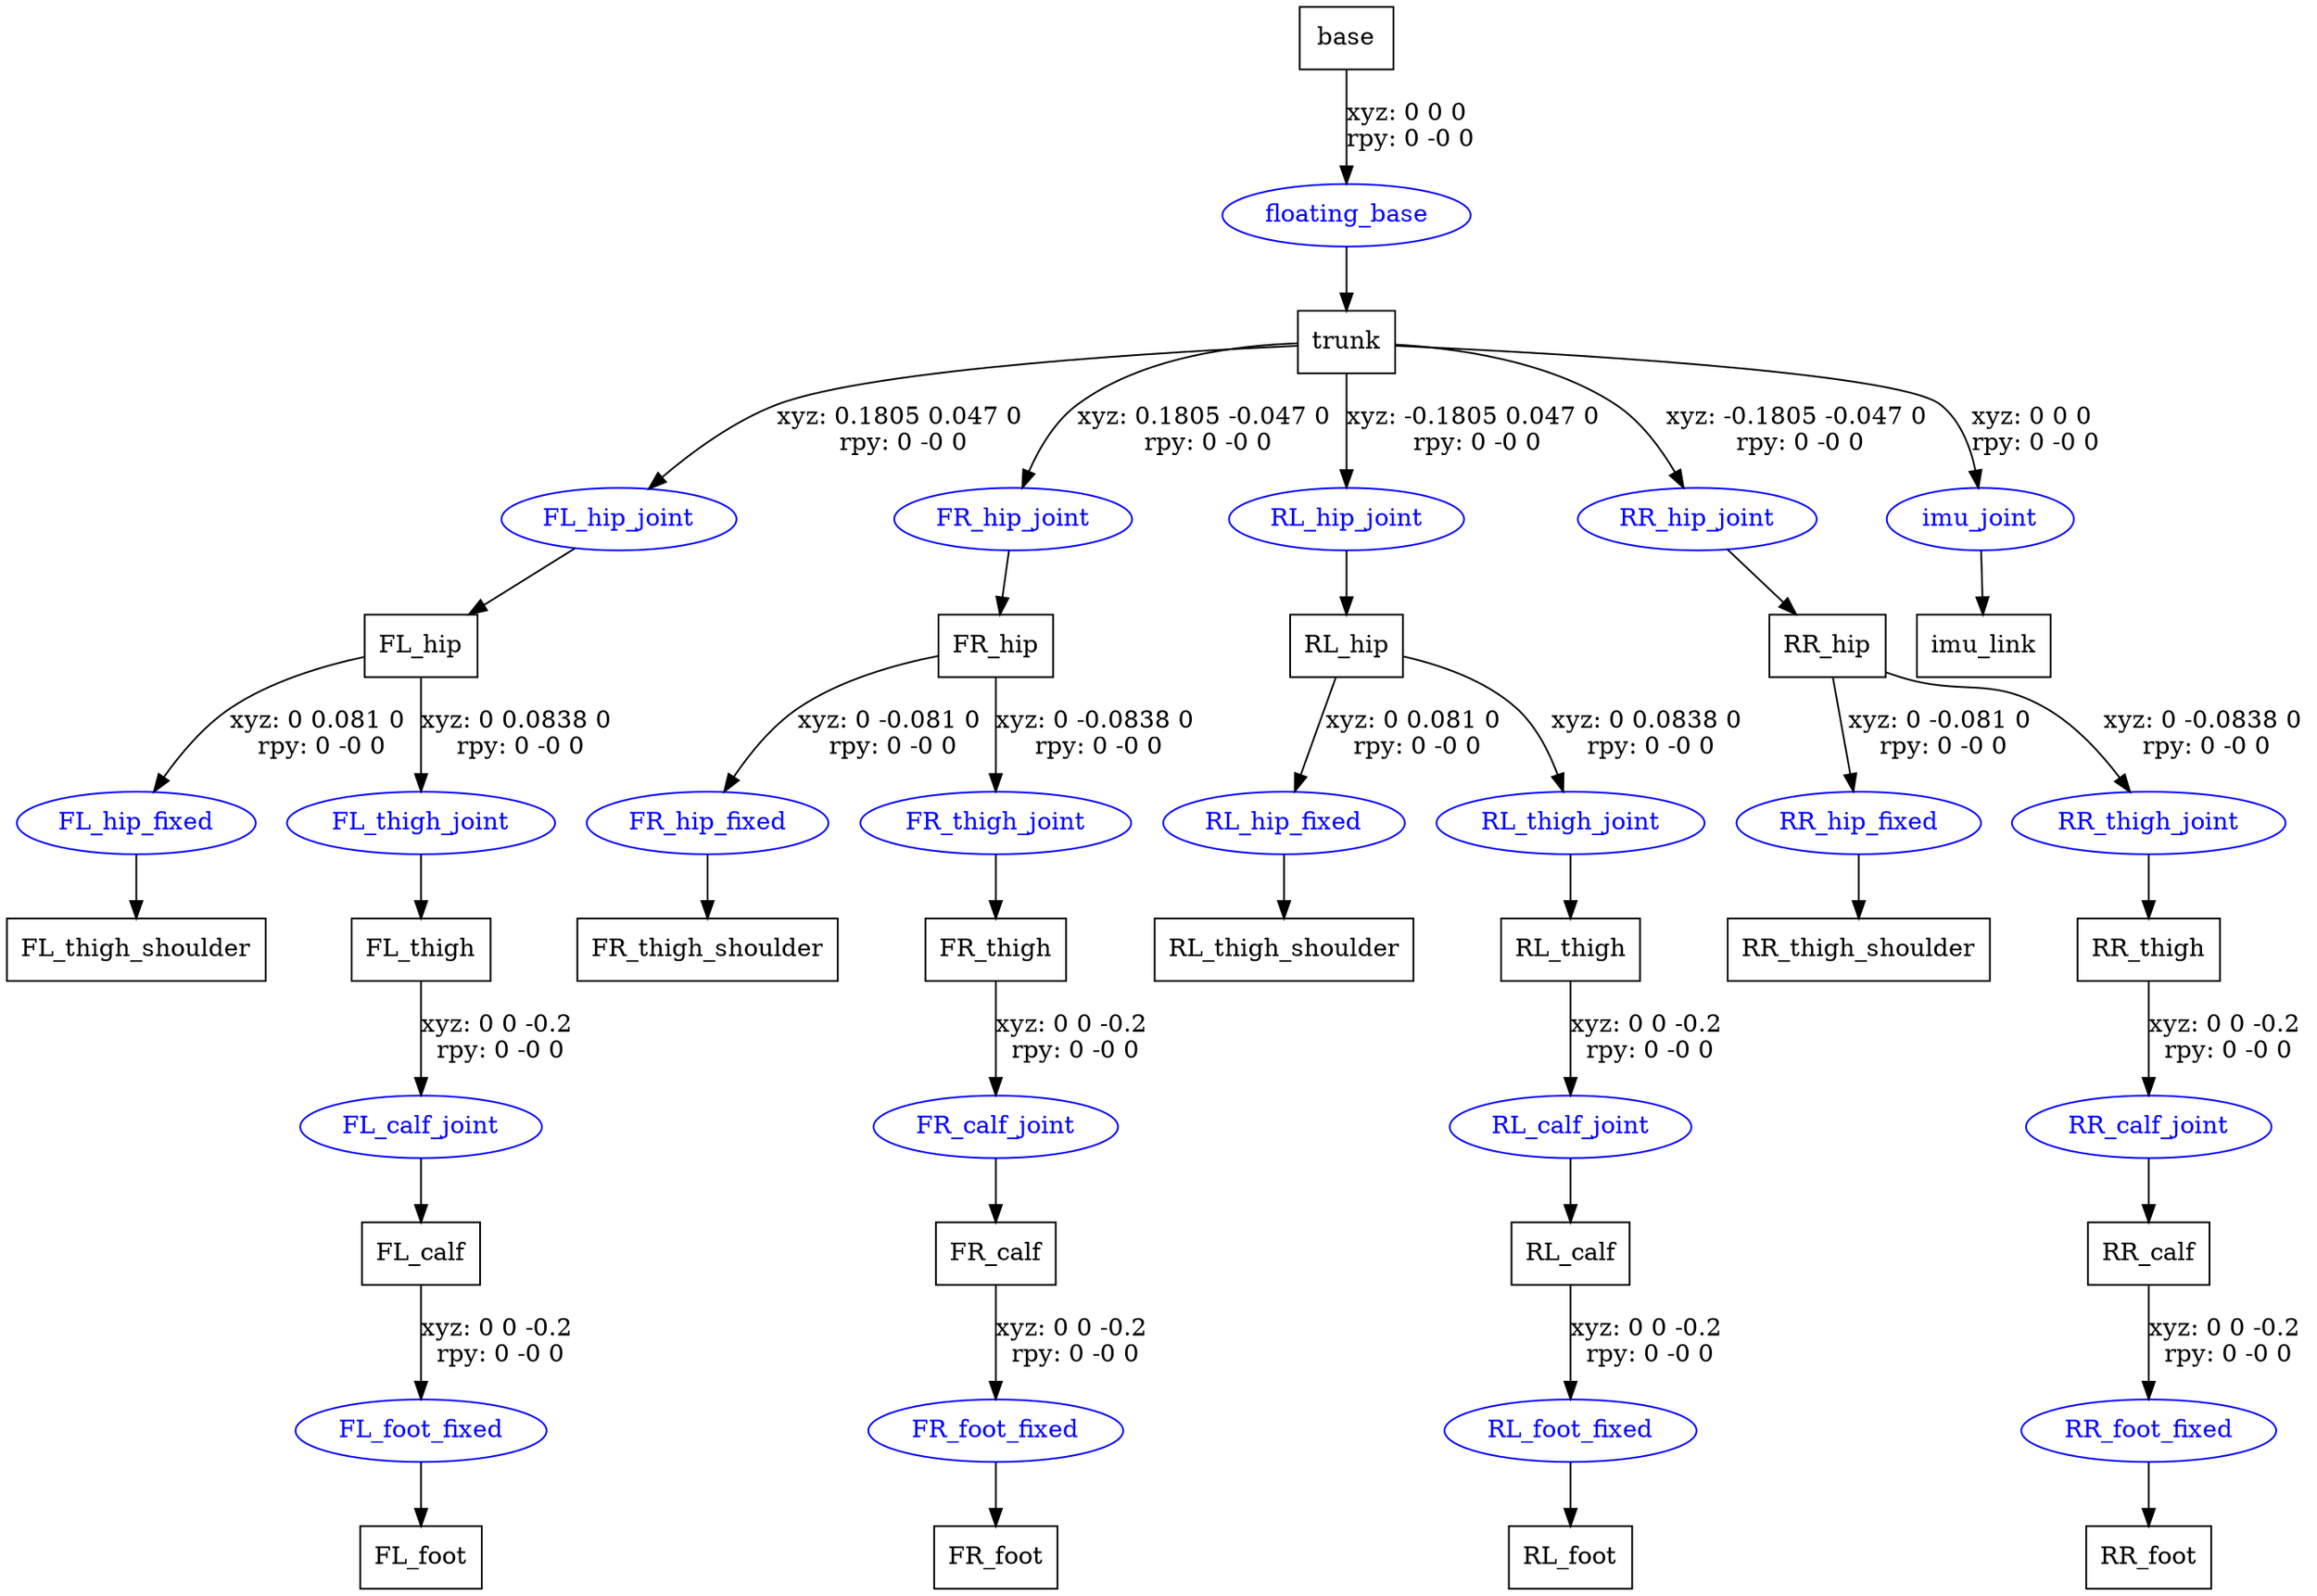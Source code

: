digraph G {
node [shape=box];
"base" [label="base"];
"trunk" [label="trunk"];
"FL_hip" [label="FL_hip"];
"FL_thigh_shoulder" [label="FL_thigh_shoulder"];
"FL_thigh" [label="FL_thigh"];
"FL_calf" [label="FL_calf"];
"FL_foot" [label="FL_foot"];
"FR_hip" [label="FR_hip"];
"FR_thigh_shoulder" [label="FR_thigh_shoulder"];
"FR_thigh" [label="FR_thigh"];
"FR_calf" [label="FR_calf"];
"FR_foot" [label="FR_foot"];
"RL_hip" [label="RL_hip"];
"RL_thigh_shoulder" [label="RL_thigh_shoulder"];
"RL_thigh" [label="RL_thigh"];
"RL_calf" [label="RL_calf"];
"RL_foot" [label="RL_foot"];
"RR_hip" [label="RR_hip"];
"RR_thigh_shoulder" [label="RR_thigh_shoulder"];
"RR_thigh" [label="RR_thigh"];
"RR_calf" [label="RR_calf"];
"RR_foot" [label="RR_foot"];
"imu_link" [label="imu_link"];
node [shape=ellipse, color=blue, fontcolor=blue];
"base" -> "floating_base" [label="xyz: 0 0 0 \nrpy: 0 -0 0"]
"floating_base" -> "trunk"
"trunk" -> "FL_hip_joint" [label="xyz: 0.1805 0.047 0 \nrpy: 0 -0 0"]
"FL_hip_joint" -> "FL_hip"
"FL_hip" -> "FL_hip_fixed" [label="xyz: 0 0.081 0 \nrpy: 0 -0 0"]
"FL_hip_fixed" -> "FL_thigh_shoulder"
"FL_hip" -> "FL_thigh_joint" [label="xyz: 0 0.0838 0 \nrpy: 0 -0 0"]
"FL_thigh_joint" -> "FL_thigh"
"FL_thigh" -> "FL_calf_joint" [label="xyz: 0 0 -0.2 \nrpy: 0 -0 0"]
"FL_calf_joint" -> "FL_calf"
"FL_calf" -> "FL_foot_fixed" [label="xyz: 0 0 -0.2 \nrpy: 0 -0 0"]
"FL_foot_fixed" -> "FL_foot"
"trunk" -> "FR_hip_joint" [label="xyz: 0.1805 -0.047 0 \nrpy: 0 -0 0"]
"FR_hip_joint" -> "FR_hip"
"FR_hip" -> "FR_hip_fixed" [label="xyz: 0 -0.081 0 \nrpy: 0 -0 0"]
"FR_hip_fixed" -> "FR_thigh_shoulder"
"FR_hip" -> "FR_thigh_joint" [label="xyz: 0 -0.0838 0 \nrpy: 0 -0 0"]
"FR_thigh_joint" -> "FR_thigh"
"FR_thigh" -> "FR_calf_joint" [label="xyz: 0 0 -0.2 \nrpy: 0 -0 0"]
"FR_calf_joint" -> "FR_calf"
"FR_calf" -> "FR_foot_fixed" [label="xyz: 0 0 -0.2 \nrpy: 0 -0 0"]
"FR_foot_fixed" -> "FR_foot"
"trunk" -> "RL_hip_joint" [label="xyz: -0.1805 0.047 0 \nrpy: 0 -0 0"]
"RL_hip_joint" -> "RL_hip"
"RL_hip" -> "RL_hip_fixed" [label="xyz: 0 0.081 0 \nrpy: 0 -0 0"]
"RL_hip_fixed" -> "RL_thigh_shoulder"
"RL_hip" -> "RL_thigh_joint" [label="xyz: 0 0.0838 0 \nrpy: 0 -0 0"]
"RL_thigh_joint" -> "RL_thigh"
"RL_thigh" -> "RL_calf_joint" [label="xyz: 0 0 -0.2 \nrpy: 0 -0 0"]
"RL_calf_joint" -> "RL_calf"
"RL_calf" -> "RL_foot_fixed" [label="xyz: 0 0 -0.2 \nrpy: 0 -0 0"]
"RL_foot_fixed" -> "RL_foot"
"trunk" -> "RR_hip_joint" [label="xyz: -0.1805 -0.047 0 \nrpy: 0 -0 0"]
"RR_hip_joint" -> "RR_hip"
"RR_hip" -> "RR_hip_fixed" [label="xyz: 0 -0.081 0 \nrpy: 0 -0 0"]
"RR_hip_fixed" -> "RR_thigh_shoulder"
"RR_hip" -> "RR_thigh_joint" [label="xyz: 0 -0.0838 0 \nrpy: 0 -0 0"]
"RR_thigh_joint" -> "RR_thigh"
"RR_thigh" -> "RR_calf_joint" [label="xyz: 0 0 -0.2 \nrpy: 0 -0 0"]
"RR_calf_joint" -> "RR_calf"
"RR_calf" -> "RR_foot_fixed" [label="xyz: 0 0 -0.2 \nrpy: 0 -0 0"]
"RR_foot_fixed" -> "RR_foot"
"trunk" -> "imu_joint" [label="xyz: 0 0 0 \nrpy: 0 -0 0"]
"imu_joint" -> "imu_link"
}
